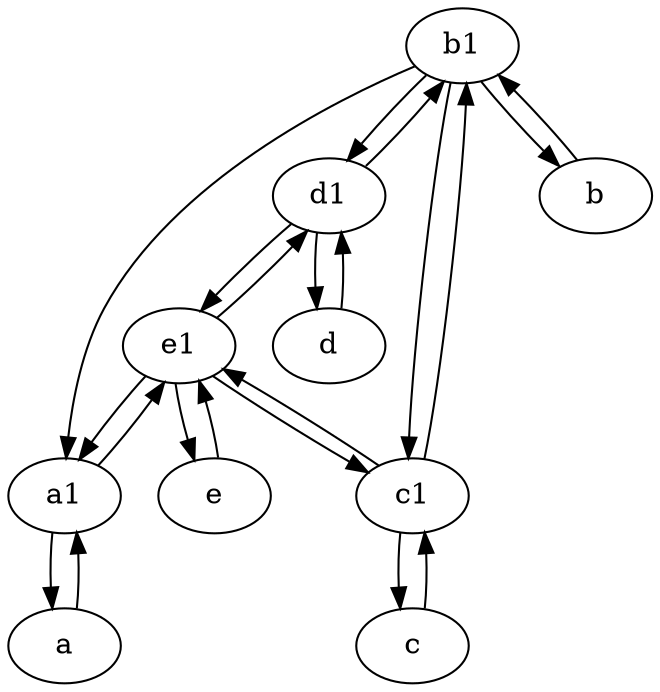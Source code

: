 digraph  {
	b1 [pos="45,20!"];
	a [pos="40,10!"];
	e1 [pos="25,45!"];
	d [pos="20,30!"];
	d1 [pos="25,30!"];
	b [pos="50,20!"];
	a1 [pos="40,15!"];
	c [pos="20,10!"];
	e [pos="30,50!"];
	c1 [pos="30,15!"];
	c -> c1;
	d1 -> e1;
	a1 -> e1;
	e1 -> c1;
	c1 -> c;
	d1 -> b1;
	b1 -> b;
	e1 -> a1;
	b1 -> a1;
	d -> d1;
	b1 -> d1;
	a -> a1;
	e -> e1;
	e1 -> d1;
	e1 -> e;
	b -> b1;
	b1 -> c1;
	d1 -> d;
	c1 -> e1;
	c1 -> b1;
	a1 -> a;

	}
